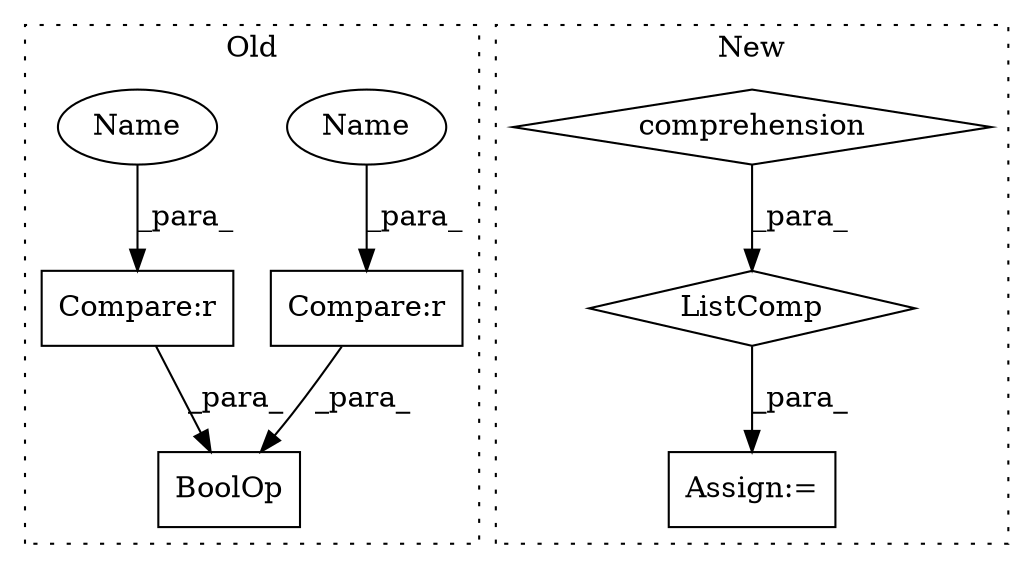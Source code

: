 digraph G {
subgraph cluster0 {
1 [label="BoolOp" a="72" s="386" l="197" shape="box"];
5 [label="Compare:r" a="40" s="496" l="39" shape="box"];
6 [label="Compare:r" a="40" s="387" l="42" shape="box"];
7 [label="Name" a="87" s="387" l="9" shape="ellipse"];
8 [label="Name" a="87" s="496" l="9" shape="ellipse"];
label = "Old";
style="dotted";
}
subgraph cluster1 {
2 [label="ListComp" a="106" s="336" l="79" shape="diamond"];
3 [label="comprehension" a="45" s="400" l="3" shape="diamond"];
4 [label="Assign:=" a="68" s="333" l="3" shape="box"];
label = "New";
style="dotted";
}
2 -> 4 [label="_para_"];
3 -> 2 [label="_para_"];
5 -> 1 [label="_para_"];
6 -> 1 [label="_para_"];
7 -> 6 [label="_para_"];
8 -> 5 [label="_para_"];
}